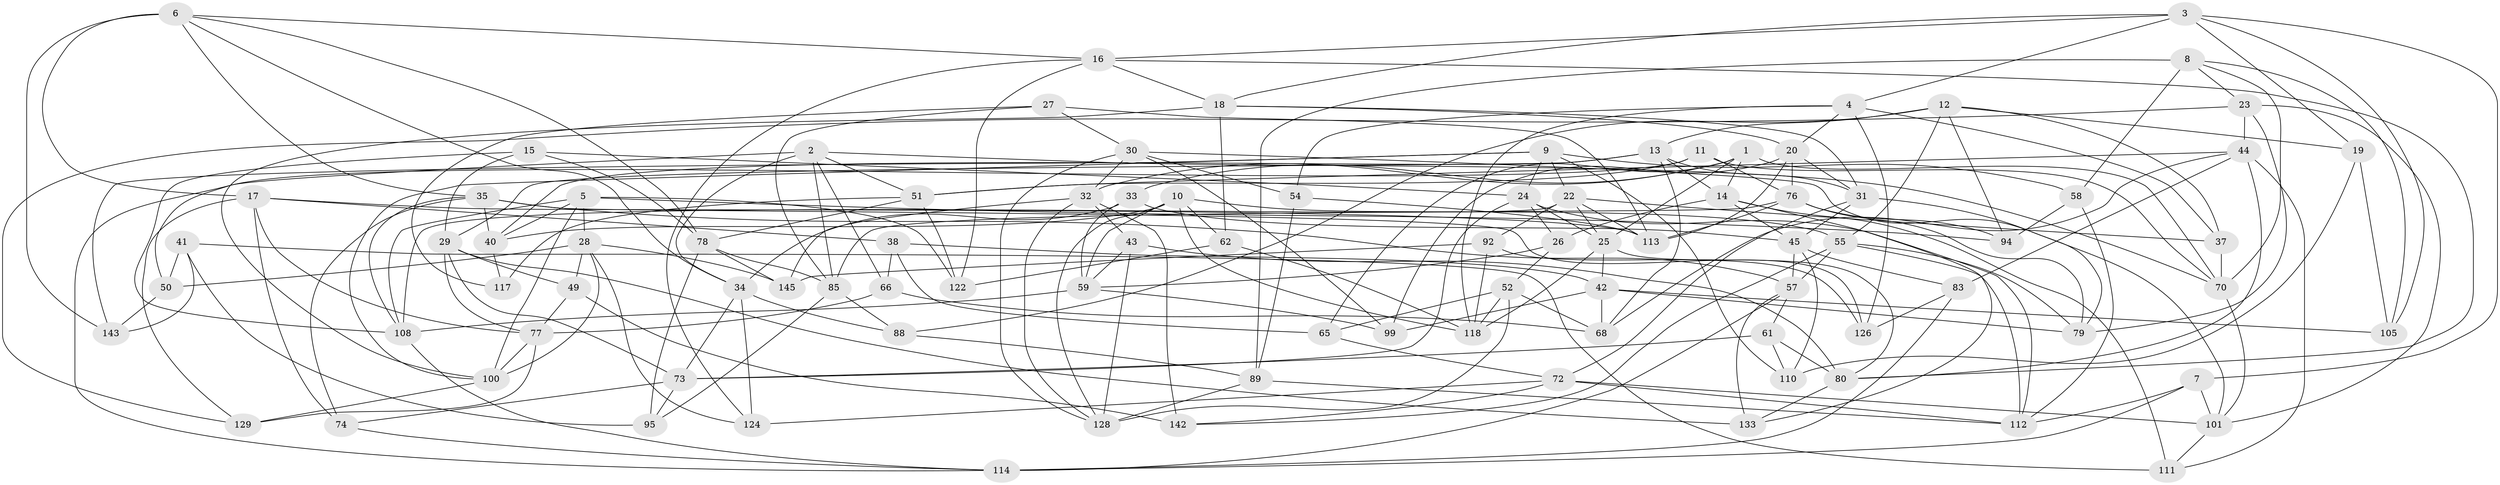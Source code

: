 // Generated by graph-tools (version 1.1) at 2025/52/02/27/25 19:52:31]
// undirected, 93 vertices, 237 edges
graph export_dot {
graph [start="1"]
  node [color=gray90,style=filled];
  1 [super="+132"];
  2 [super="+107"];
  3 [super="+130"];
  4 [super="+86"];
  5 [super="+21"];
  6 [super="+140"];
  7;
  8 [super="+36"];
  9 [super="+69"];
  10 [super="+48"];
  11;
  12 [super="+146"];
  13 [super="+46"];
  14 [super="+123"];
  15;
  16 [super="+39"];
  17 [super="+84"];
  18 [super="+127"];
  19;
  20 [super="+53"];
  22 [super="+91"];
  23 [super="+56"];
  24 [super="+106"];
  25 [super="+47"];
  26;
  27;
  28 [super="+134"];
  29 [super="+71"];
  30 [super="+90"];
  31 [super="+87"];
  32 [super="+81"];
  33;
  34 [super="+121"];
  35 [super="+75"];
  37;
  38;
  40 [super="+82"];
  41;
  42 [super="+97"];
  43;
  44 [super="+109"];
  45 [super="+67"];
  49;
  50;
  51 [super="+137"];
  52 [super="+104"];
  54;
  55 [super="+64"];
  57 [super="+63"];
  58;
  59 [super="+60"];
  61;
  62;
  65;
  66;
  68 [super="+119"];
  70 [super="+120"];
  72 [super="+96"];
  73 [super="+102"];
  74;
  76 [super="+115"];
  77 [super="+93"];
  78 [super="+103"];
  79 [super="+98"];
  80 [super="+116"];
  83;
  85 [super="+139"];
  88;
  89 [super="+144"];
  92;
  94;
  95;
  99;
  100 [super="+148"];
  101 [super="+141"];
  105;
  108 [super="+125"];
  110;
  111;
  112 [super="+136"];
  113 [super="+135"];
  114 [super="+138"];
  117;
  118 [super="+131"];
  122;
  124;
  126;
  128 [super="+147"];
  129;
  133;
  142;
  143;
  145;
  1 -- 14;
  1 -- 65;
  1 -- 33;
  1 -- 32;
  1 -- 70;
  1 -- 25;
  2 -- 50;
  2 -- 66;
  2 -- 34;
  2 -- 51;
  2 -- 85;
  2 -- 70;
  3 -- 19;
  3 -- 105;
  3 -- 16;
  3 -- 18;
  3 -- 7;
  3 -- 4;
  4 -- 20;
  4 -- 54;
  4 -- 126;
  4 -- 37;
  4 -- 118;
  5 -- 122;
  5 -- 28;
  5 -- 100;
  5 -- 40;
  5 -- 108;
  5 -- 94;
  6 -- 34;
  6 -- 16;
  6 -- 143;
  6 -- 78;
  6 -- 17;
  6 -- 35;
  7 -- 114;
  7 -- 101;
  7 -- 112;
  8 -- 23;
  8 -- 89 [weight=2];
  8 -- 70;
  8 -- 58;
  8 -- 105;
  9 -- 110;
  9 -- 22;
  9 -- 58;
  9 -- 24;
  9 -- 100;
  9 -- 143;
  10 -- 55;
  10 -- 128;
  10 -- 118;
  10 -- 40;
  10 -- 59;
  10 -- 62;
  11 -- 114;
  11 -- 70;
  11 -- 76;
  11 -- 51;
  12 -- 37;
  12 -- 19;
  12 -- 55;
  12 -- 88;
  12 -- 13;
  12 -- 94;
  13 -- 29;
  13 -- 14;
  13 -- 40;
  13 -- 68;
  13 -- 31;
  14 -- 26;
  14 -- 133;
  14 -- 111;
  14 -- 45;
  15 -- 108;
  15 -- 24;
  15 -- 29;
  15 -- 78;
  16 -- 122;
  16 -- 18;
  16 -- 80;
  16 -- 124;
  17 -- 113;
  17 -- 129;
  17 -- 38;
  17 -- 74;
  17 -- 77;
  18 -- 62;
  18 -- 20;
  18 -- 100;
  18 -- 31;
  19 -- 110;
  19 -- 105;
  20 -- 99;
  20 -- 31;
  20 -- 113;
  20 -- 76;
  22 -- 92;
  22 -- 37;
  22 -- 113;
  22 -- 108;
  22 -- 25;
  23 -- 129;
  23 -- 44;
  23 -- 101;
  23 -- 79 [weight=2];
  24 -- 26;
  24 -- 25;
  24 -- 112;
  24 -- 73;
  25 -- 42;
  25 -- 80;
  25 -- 118;
  26 -- 52;
  26 -- 59;
  27 -- 30;
  27 -- 117;
  27 -- 85;
  27 -- 113;
  28 -- 100;
  28 -- 50;
  28 -- 145;
  28 -- 49;
  28 -- 124;
  29 -- 49;
  29 -- 133;
  29 -- 77;
  29 -- 73;
  30 -- 54;
  30 -- 101;
  30 -- 99;
  30 -- 32;
  30 -- 128;
  31 -- 72;
  31 -- 79;
  31 -- 45;
  32 -- 142;
  32 -- 145;
  32 -- 43;
  32 -- 128;
  33 -- 45;
  33 -- 34;
  33 -- 59;
  34 -- 88;
  34 -- 124;
  34 -- 73;
  35 -- 126;
  35 -- 57;
  35 -- 108;
  35 -- 74;
  35 -- 40;
  37 -- 70;
  38 -- 65;
  38 -- 66;
  38 -- 42;
  40 -- 117 [weight=2];
  41 -- 50;
  41 -- 95;
  41 -- 111;
  41 -- 143;
  42 -- 68;
  42 -- 105;
  42 -- 99;
  42 -- 79;
  43 -- 128;
  43 -- 59;
  43 -- 80;
  44 -- 83;
  44 -- 111;
  44 -- 80;
  44 -- 51;
  44 -- 68;
  45 -- 83;
  45 -- 57;
  45 -- 110;
  49 -- 142;
  49 -- 77;
  50 -- 143;
  51 -- 122;
  51 -- 78;
  51 -- 117;
  52 -- 118;
  52 -- 68 [weight=2];
  52 -- 65;
  52 -- 128;
  54 -- 113;
  54 -- 89;
  55 -- 142;
  55 -- 57;
  55 -- 112;
  55 -- 79;
  57 -- 114;
  57 -- 61;
  57 -- 133;
  58 -- 94;
  58 -- 112;
  59 -- 99;
  59 -- 108;
  61 -- 110;
  61 -- 80;
  61 -- 73;
  62 -- 118;
  62 -- 122;
  65 -- 72;
  66 -- 68;
  66 -- 77;
  70 -- 101;
  72 -- 124;
  72 -- 112;
  72 -- 142;
  72 -- 101;
  73 -- 95;
  73 -- 74;
  74 -- 114;
  76 -- 94;
  76 -- 79;
  76 -- 113;
  76 -- 85;
  77 -- 129;
  77 -- 100;
  78 -- 145;
  78 -- 95;
  78 -- 85;
  80 -- 133;
  83 -- 126;
  83 -- 114;
  85 -- 88;
  85 -- 95;
  88 -- 89;
  89 -- 112;
  89 -- 128;
  92 -- 126;
  92 -- 118;
  92 -- 145;
  100 -- 129;
  101 -- 111;
  108 -- 114;
}
